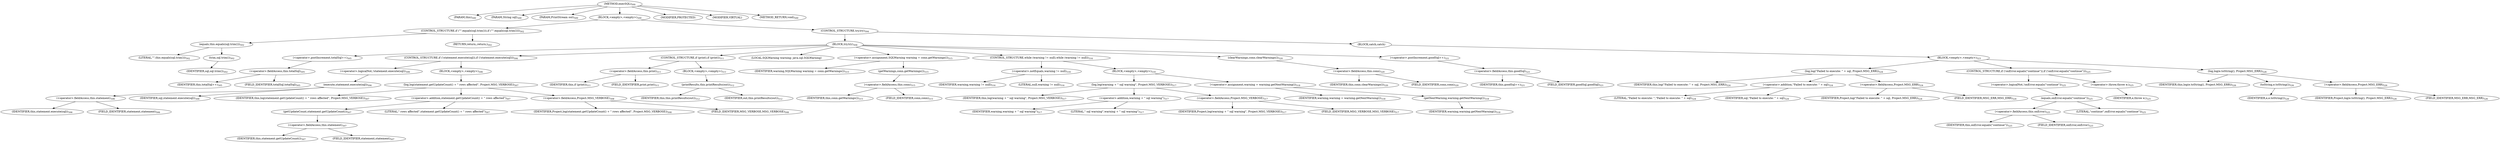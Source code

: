 digraph "execSQL" {  
"1179" [label = <(METHOD,execSQL)<SUB>500</SUB>> ]
"67" [label = <(PARAM,this)<SUB>500</SUB>> ]
"1180" [label = <(PARAM,String sql)<SUB>500</SUB>> ]
"1181" [label = <(PARAM,PrintStream out)<SUB>500</SUB>> ]
"1182" [label = <(BLOCK,&lt;empty&gt;,&lt;empty&gt;)<SUB>500</SUB>> ]
"1183" [label = <(CONTROL_STRUCTURE,if (&quot;&quot;.equals(sql.trim())),if (&quot;&quot;.equals(sql.trim())))<SUB>502</SUB>> ]
"1184" [label = <(equals,this.equals(sql.trim()))<SUB>502</SUB>> ]
"1185" [label = <(LITERAL,&quot;&quot;,this.equals(sql.trim()))<SUB>502</SUB>> ]
"1186" [label = <(trim,sql.trim())<SUB>502</SUB>> ]
"1187" [label = <(IDENTIFIER,sql,sql.trim())<SUB>502</SUB>> ]
"1188" [label = <(RETURN,return;,return;)<SUB>502</SUB>> ]
"1189" [label = <(CONTROL_STRUCTURE,try,try)<SUB>504</SUB>> ]
"1190" [label = <(BLOCK,try,try)<SUB>504</SUB>> ]
"1191" [label = <(&lt;operator&gt;.postIncrement,totalSql++)<SUB>505</SUB>> ]
"1192" [label = <(&lt;operator&gt;.fieldAccess,this.totalSql)<SUB>505</SUB>> ]
"1193" [label = <(IDENTIFIER,this,totalSql++)<SUB>505</SUB>> ]
"1194" [label = <(FIELD_IDENTIFIER,totalSql,totalSql)<SUB>505</SUB>> ]
"1195" [label = <(CONTROL_STRUCTURE,if (!statement.execute(sql)),if (!statement.execute(sql)))<SUB>506</SUB>> ]
"1196" [label = <(&lt;operator&gt;.logicalNot,!statement.execute(sql))<SUB>506</SUB>> ]
"1197" [label = <(execute,statement.execute(sql))<SUB>506</SUB>> ]
"1198" [label = <(&lt;operator&gt;.fieldAccess,this.statement)<SUB>506</SUB>> ]
"1199" [label = <(IDENTIFIER,this,statement.execute(sql))<SUB>506</SUB>> ]
"1200" [label = <(FIELD_IDENTIFIER,statement,statement)<SUB>506</SUB>> ]
"1201" [label = <(IDENTIFIER,sql,statement.execute(sql))<SUB>506</SUB>> ]
"1202" [label = <(BLOCK,&lt;empty&gt;,&lt;empty&gt;)<SUB>506</SUB>> ]
"1203" [label = <(log,log(statement.getUpdateCount() + &quot; rows affected&quot;, Project.MSG_VERBOSE))<SUB>507</SUB>> ]
"66" [label = <(IDENTIFIER,this,log(statement.getUpdateCount() + &quot; rows affected&quot;, Project.MSG_VERBOSE))<SUB>507</SUB>> ]
"1204" [label = <(&lt;operator&gt;.addition,statement.getUpdateCount() + &quot; rows affected&quot;)<SUB>507</SUB>> ]
"1205" [label = <(getUpdateCount,statement.getUpdateCount())<SUB>507</SUB>> ]
"1206" [label = <(&lt;operator&gt;.fieldAccess,this.statement)<SUB>507</SUB>> ]
"1207" [label = <(IDENTIFIER,this,statement.getUpdateCount())<SUB>507</SUB>> ]
"1208" [label = <(FIELD_IDENTIFIER,statement,statement)<SUB>507</SUB>> ]
"1209" [label = <(LITERAL,&quot; rows affected&quot;,statement.getUpdateCount() + &quot; rows affected&quot;)<SUB>507</SUB>> ]
"1210" [label = <(&lt;operator&gt;.fieldAccess,Project.MSG_VERBOSE)<SUB>508</SUB>> ]
"1211" [label = <(IDENTIFIER,Project,log(statement.getUpdateCount() + &quot; rows affected&quot;, Project.MSG_VERBOSE))<SUB>508</SUB>> ]
"1212" [label = <(FIELD_IDENTIFIER,MSG_VERBOSE,MSG_VERBOSE)<SUB>508</SUB>> ]
"1213" [label = <(CONTROL_STRUCTURE,if (print),if (print))<SUB>511</SUB>> ]
"1214" [label = <(&lt;operator&gt;.fieldAccess,this.print)<SUB>511</SUB>> ]
"1215" [label = <(IDENTIFIER,this,if (print))<SUB>511</SUB>> ]
"1216" [label = <(FIELD_IDENTIFIER,print,print)<SUB>511</SUB>> ]
"1217" [label = <(BLOCK,&lt;empty&gt;,&lt;empty&gt;)<SUB>511</SUB>> ]
"1218" [label = <(printResults,this.printResults(out))<SUB>512</SUB>> ]
"68" [label = <(IDENTIFIER,this,this.printResults(out))<SUB>512</SUB>> ]
"1219" [label = <(IDENTIFIER,out,this.printResults(out))<SUB>512</SUB>> ]
"1220" [label = <(LOCAL,SQLWarning warning: java.sql.SQLWarning)> ]
"1221" [label = <(&lt;operator&gt;.assignment,SQLWarning warning = conn.getWarnings())<SUB>515</SUB>> ]
"1222" [label = <(IDENTIFIER,warning,SQLWarning warning = conn.getWarnings())<SUB>515</SUB>> ]
"1223" [label = <(getWarnings,conn.getWarnings())<SUB>515</SUB>> ]
"1224" [label = <(&lt;operator&gt;.fieldAccess,this.conn)<SUB>515</SUB>> ]
"1225" [label = <(IDENTIFIER,this,conn.getWarnings())<SUB>515</SUB>> ]
"1226" [label = <(FIELD_IDENTIFIER,conn,conn)<SUB>515</SUB>> ]
"1227" [label = <(CONTROL_STRUCTURE,while (warning != null),while (warning != null))<SUB>516</SUB>> ]
"1228" [label = <(&lt;operator&gt;.notEquals,warning != null)<SUB>516</SUB>> ]
"1229" [label = <(IDENTIFIER,warning,warning != null)<SUB>516</SUB>> ]
"1230" [label = <(LITERAL,null,warning != null)<SUB>516</SUB>> ]
"1231" [label = <(BLOCK,&lt;empty&gt;,&lt;empty&gt;)<SUB>516</SUB>> ]
"1232" [label = <(log,log(warning + &quot; sql warning&quot;, Project.MSG_VERBOSE))<SUB>517</SUB>> ]
"69" [label = <(IDENTIFIER,this,log(warning + &quot; sql warning&quot;, Project.MSG_VERBOSE))<SUB>517</SUB>> ]
"1233" [label = <(&lt;operator&gt;.addition,warning + &quot; sql warning&quot;)<SUB>517</SUB>> ]
"1234" [label = <(IDENTIFIER,warning,warning + &quot; sql warning&quot;)<SUB>517</SUB>> ]
"1235" [label = <(LITERAL,&quot; sql warning&quot;,warning + &quot; sql warning&quot;)<SUB>517</SUB>> ]
"1236" [label = <(&lt;operator&gt;.fieldAccess,Project.MSG_VERBOSE)<SUB>517</SUB>> ]
"1237" [label = <(IDENTIFIER,Project,log(warning + &quot; sql warning&quot;, Project.MSG_VERBOSE))<SUB>517</SUB>> ]
"1238" [label = <(FIELD_IDENTIFIER,MSG_VERBOSE,MSG_VERBOSE)<SUB>517</SUB>> ]
"1239" [label = <(&lt;operator&gt;.assignment,warning = warning.getNextWarning())<SUB>518</SUB>> ]
"1240" [label = <(IDENTIFIER,warning,warning = warning.getNextWarning())<SUB>518</SUB>> ]
"1241" [label = <(getNextWarning,warning.getNextWarning())<SUB>518</SUB>> ]
"1242" [label = <(IDENTIFIER,warning,warning.getNextWarning())<SUB>518</SUB>> ]
"1243" [label = <(clearWarnings,conn.clearWarnings())<SUB>520</SUB>> ]
"1244" [label = <(&lt;operator&gt;.fieldAccess,this.conn)<SUB>520</SUB>> ]
"1245" [label = <(IDENTIFIER,this,conn.clearWarnings())<SUB>520</SUB>> ]
"1246" [label = <(FIELD_IDENTIFIER,conn,conn)<SUB>520</SUB>> ]
"1247" [label = <(&lt;operator&gt;.postIncrement,goodSql++)<SUB>521</SUB>> ]
"1248" [label = <(&lt;operator&gt;.fieldAccess,this.goodSql)<SUB>521</SUB>> ]
"1249" [label = <(IDENTIFIER,this,goodSql++)<SUB>521</SUB>> ]
"1250" [label = <(FIELD_IDENTIFIER,goodSql,goodSql)<SUB>521</SUB>> ]
"1251" [label = <(BLOCK,catch,catch)> ]
"1252" [label = <(BLOCK,&lt;empty&gt;,&lt;empty&gt;)<SUB>523</SUB>> ]
"1253" [label = <(log,log(&quot;Failed to execute: &quot; + sql, Project.MSG_ERR))<SUB>524</SUB>> ]
"70" [label = <(IDENTIFIER,this,log(&quot;Failed to execute: &quot; + sql, Project.MSG_ERR))<SUB>524</SUB>> ]
"1254" [label = <(&lt;operator&gt;.addition,&quot;Failed to execute: &quot; + sql)<SUB>524</SUB>> ]
"1255" [label = <(LITERAL,&quot;Failed to execute: &quot;,&quot;Failed to execute: &quot; + sql)<SUB>524</SUB>> ]
"1256" [label = <(IDENTIFIER,sql,&quot;Failed to execute: &quot; + sql)<SUB>524</SUB>> ]
"1257" [label = <(&lt;operator&gt;.fieldAccess,Project.MSG_ERR)<SUB>524</SUB>> ]
"1258" [label = <(IDENTIFIER,Project,log(&quot;Failed to execute: &quot; + sql, Project.MSG_ERR))<SUB>524</SUB>> ]
"1259" [label = <(FIELD_IDENTIFIER,MSG_ERR,MSG_ERR)<SUB>524</SUB>> ]
"1260" [label = <(CONTROL_STRUCTURE,if (!onError.equals(&quot;continue&quot;)),if (!onError.equals(&quot;continue&quot;)))<SUB>525</SUB>> ]
"1261" [label = <(&lt;operator&gt;.logicalNot,!onError.equals(&quot;continue&quot;))<SUB>525</SUB>> ]
"1262" [label = <(equals,onError.equals(&quot;continue&quot;))<SUB>525</SUB>> ]
"1263" [label = <(&lt;operator&gt;.fieldAccess,this.onError)<SUB>525</SUB>> ]
"1264" [label = <(IDENTIFIER,this,onError.equals(&quot;continue&quot;))<SUB>525</SUB>> ]
"1265" [label = <(FIELD_IDENTIFIER,onError,onError)<SUB>525</SUB>> ]
"1266" [label = <(LITERAL,&quot;continue&quot;,onError.equals(&quot;continue&quot;))<SUB>525</SUB>> ]
"1267" [label = <(&lt;operator&gt;.throw,throw e;)<SUB>525</SUB>> ]
"1268" [label = <(IDENTIFIER,e,throw e;)<SUB>525</SUB>> ]
"1269" [label = <(log,log(e.toString(), Project.MSG_ERR))<SUB>526</SUB>> ]
"71" [label = <(IDENTIFIER,this,log(e.toString(), Project.MSG_ERR))<SUB>526</SUB>> ]
"1270" [label = <(toString,e.toString())<SUB>526</SUB>> ]
"1271" [label = <(IDENTIFIER,e,e.toString())<SUB>526</SUB>> ]
"1272" [label = <(&lt;operator&gt;.fieldAccess,Project.MSG_ERR)<SUB>526</SUB>> ]
"1273" [label = <(IDENTIFIER,Project,log(e.toString(), Project.MSG_ERR))<SUB>526</SUB>> ]
"1274" [label = <(FIELD_IDENTIFIER,MSG_ERR,MSG_ERR)<SUB>526</SUB>> ]
"1275" [label = <(MODIFIER,PROTECTED)> ]
"1276" [label = <(MODIFIER,VIRTUAL)> ]
"1277" [label = <(METHOD_RETURN,void)<SUB>500</SUB>> ]
  "1179" -> "67" 
  "1179" -> "1180" 
  "1179" -> "1181" 
  "1179" -> "1182" 
  "1179" -> "1275" 
  "1179" -> "1276" 
  "1179" -> "1277" 
  "1182" -> "1183" 
  "1182" -> "1189" 
  "1183" -> "1184" 
  "1183" -> "1188" 
  "1184" -> "1185" 
  "1184" -> "1186" 
  "1186" -> "1187" 
  "1189" -> "1190" 
  "1189" -> "1251" 
  "1190" -> "1191" 
  "1190" -> "1195" 
  "1190" -> "1213" 
  "1190" -> "1220" 
  "1190" -> "1221" 
  "1190" -> "1227" 
  "1190" -> "1243" 
  "1190" -> "1247" 
  "1191" -> "1192" 
  "1192" -> "1193" 
  "1192" -> "1194" 
  "1195" -> "1196" 
  "1195" -> "1202" 
  "1196" -> "1197" 
  "1197" -> "1198" 
  "1197" -> "1201" 
  "1198" -> "1199" 
  "1198" -> "1200" 
  "1202" -> "1203" 
  "1203" -> "66" 
  "1203" -> "1204" 
  "1203" -> "1210" 
  "1204" -> "1205" 
  "1204" -> "1209" 
  "1205" -> "1206" 
  "1206" -> "1207" 
  "1206" -> "1208" 
  "1210" -> "1211" 
  "1210" -> "1212" 
  "1213" -> "1214" 
  "1213" -> "1217" 
  "1214" -> "1215" 
  "1214" -> "1216" 
  "1217" -> "1218" 
  "1218" -> "68" 
  "1218" -> "1219" 
  "1221" -> "1222" 
  "1221" -> "1223" 
  "1223" -> "1224" 
  "1224" -> "1225" 
  "1224" -> "1226" 
  "1227" -> "1228" 
  "1227" -> "1231" 
  "1228" -> "1229" 
  "1228" -> "1230" 
  "1231" -> "1232" 
  "1231" -> "1239" 
  "1232" -> "69" 
  "1232" -> "1233" 
  "1232" -> "1236" 
  "1233" -> "1234" 
  "1233" -> "1235" 
  "1236" -> "1237" 
  "1236" -> "1238" 
  "1239" -> "1240" 
  "1239" -> "1241" 
  "1241" -> "1242" 
  "1243" -> "1244" 
  "1244" -> "1245" 
  "1244" -> "1246" 
  "1247" -> "1248" 
  "1248" -> "1249" 
  "1248" -> "1250" 
  "1251" -> "1252" 
  "1252" -> "1253" 
  "1252" -> "1260" 
  "1252" -> "1269" 
  "1253" -> "70" 
  "1253" -> "1254" 
  "1253" -> "1257" 
  "1254" -> "1255" 
  "1254" -> "1256" 
  "1257" -> "1258" 
  "1257" -> "1259" 
  "1260" -> "1261" 
  "1260" -> "1267" 
  "1261" -> "1262" 
  "1262" -> "1263" 
  "1262" -> "1266" 
  "1263" -> "1264" 
  "1263" -> "1265" 
  "1267" -> "1268" 
  "1269" -> "71" 
  "1269" -> "1270" 
  "1269" -> "1272" 
  "1270" -> "1271" 
  "1272" -> "1273" 
  "1272" -> "1274" 
}
